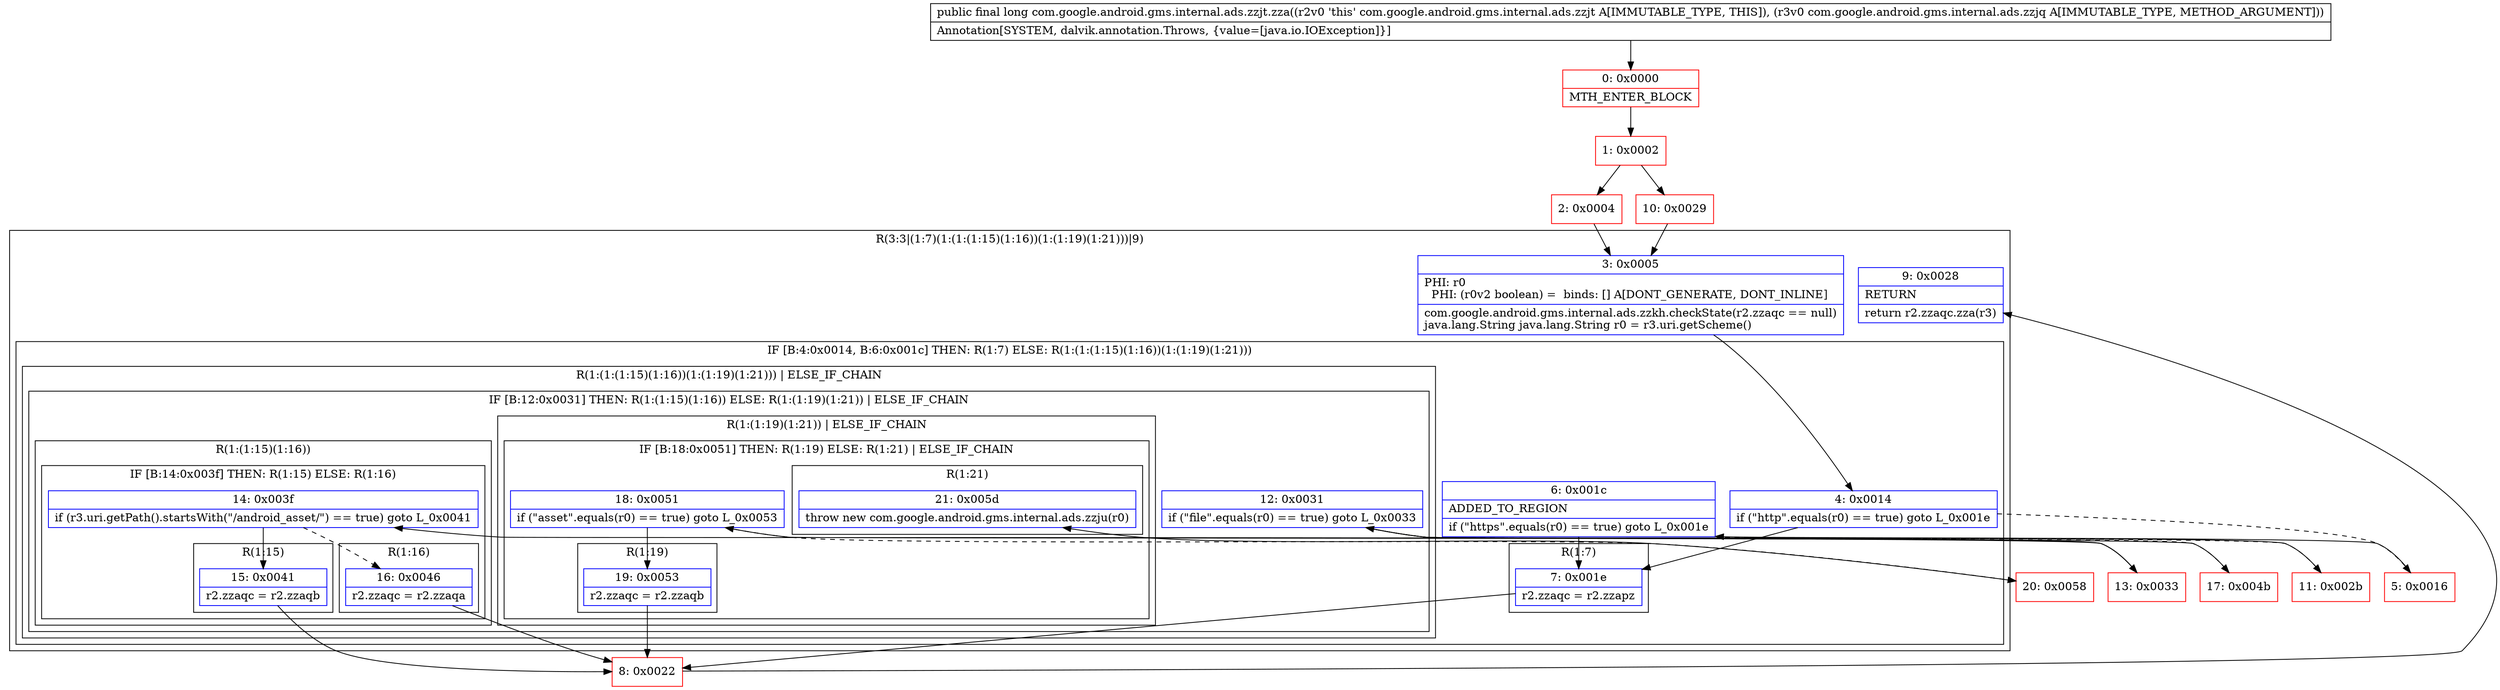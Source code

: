 digraph "CFG forcom.google.android.gms.internal.ads.zzjt.zza(Lcom\/google\/android\/gms\/internal\/ads\/zzjq;)J" {
subgraph cluster_Region_1420515060 {
label = "R(3:3|(1:7)(1:(1:(1:15)(1:16))(1:(1:19)(1:21)))|9)";
node [shape=record,color=blue];
Node_3 [shape=record,label="{3\:\ 0x0005|PHI: r0 \l  PHI: (r0v2 boolean) =  binds: [] A[DONT_GENERATE, DONT_INLINE]\l|com.google.android.gms.internal.ads.zzkh.checkState(r2.zzaqc == null)\ljava.lang.String java.lang.String r0 = r3.uri.getScheme()\l}"];
subgraph cluster_IfRegion_1285580945 {
label = "IF [B:4:0x0014, B:6:0x001c] THEN: R(1:7) ELSE: R(1:(1:(1:15)(1:16))(1:(1:19)(1:21)))";
node [shape=record,color=blue];
Node_4 [shape=record,label="{4\:\ 0x0014|if (\"http\".equals(r0) == true) goto L_0x001e\l}"];
Node_6 [shape=record,label="{6\:\ 0x001c|ADDED_TO_REGION\l|if (\"https\".equals(r0) == true) goto L_0x001e\l}"];
subgraph cluster_Region_1752792514 {
label = "R(1:7)";
node [shape=record,color=blue];
Node_7 [shape=record,label="{7\:\ 0x001e|r2.zzaqc = r2.zzapz\l}"];
}
subgraph cluster_Region_1524220458 {
label = "R(1:(1:(1:15)(1:16))(1:(1:19)(1:21))) | ELSE_IF_CHAIN\l";
node [shape=record,color=blue];
subgraph cluster_IfRegion_1016392758 {
label = "IF [B:12:0x0031] THEN: R(1:(1:15)(1:16)) ELSE: R(1:(1:19)(1:21)) | ELSE_IF_CHAIN\l";
node [shape=record,color=blue];
Node_12 [shape=record,label="{12\:\ 0x0031|if (\"file\".equals(r0) == true) goto L_0x0033\l}"];
subgraph cluster_Region_977006829 {
label = "R(1:(1:15)(1:16))";
node [shape=record,color=blue];
subgraph cluster_IfRegion_750611041 {
label = "IF [B:14:0x003f] THEN: R(1:15) ELSE: R(1:16)";
node [shape=record,color=blue];
Node_14 [shape=record,label="{14\:\ 0x003f|if (r3.uri.getPath().startsWith(\"\/android_asset\/\") == true) goto L_0x0041\l}"];
subgraph cluster_Region_260674905 {
label = "R(1:15)";
node [shape=record,color=blue];
Node_15 [shape=record,label="{15\:\ 0x0041|r2.zzaqc = r2.zzaqb\l}"];
}
subgraph cluster_Region_467000848 {
label = "R(1:16)";
node [shape=record,color=blue];
Node_16 [shape=record,label="{16\:\ 0x0046|r2.zzaqc = r2.zzaqa\l}"];
}
}
}
subgraph cluster_Region_2114779423 {
label = "R(1:(1:19)(1:21)) | ELSE_IF_CHAIN\l";
node [shape=record,color=blue];
subgraph cluster_IfRegion_285216923 {
label = "IF [B:18:0x0051] THEN: R(1:19) ELSE: R(1:21) | ELSE_IF_CHAIN\l";
node [shape=record,color=blue];
Node_18 [shape=record,label="{18\:\ 0x0051|if (\"asset\".equals(r0) == true) goto L_0x0053\l}"];
subgraph cluster_Region_958757597 {
label = "R(1:19)";
node [shape=record,color=blue];
Node_19 [shape=record,label="{19\:\ 0x0053|r2.zzaqc = r2.zzaqb\l}"];
}
subgraph cluster_Region_529725625 {
label = "R(1:21)";
node [shape=record,color=blue];
Node_21 [shape=record,label="{21\:\ 0x005d|throw new com.google.android.gms.internal.ads.zzju(r0)\l}"];
}
}
}
}
}
}
Node_9 [shape=record,label="{9\:\ 0x0028|RETURN\l|return r2.zzaqc.zza(r3)\l}"];
}
Node_0 [shape=record,color=red,label="{0\:\ 0x0000|MTH_ENTER_BLOCK\l}"];
Node_1 [shape=record,color=red,label="{1\:\ 0x0002}"];
Node_2 [shape=record,color=red,label="{2\:\ 0x0004}"];
Node_5 [shape=record,color=red,label="{5\:\ 0x0016}"];
Node_8 [shape=record,color=red,label="{8\:\ 0x0022}"];
Node_10 [shape=record,color=red,label="{10\:\ 0x0029}"];
Node_11 [shape=record,color=red,label="{11\:\ 0x002b}"];
Node_13 [shape=record,color=red,label="{13\:\ 0x0033}"];
Node_17 [shape=record,color=red,label="{17\:\ 0x004b}"];
Node_20 [shape=record,color=red,label="{20\:\ 0x0058}"];
MethodNode[shape=record,label="{public final long com.google.android.gms.internal.ads.zzjt.zza((r2v0 'this' com.google.android.gms.internal.ads.zzjt A[IMMUTABLE_TYPE, THIS]), (r3v0 com.google.android.gms.internal.ads.zzjq A[IMMUTABLE_TYPE, METHOD_ARGUMENT]))  | Annotation[SYSTEM, dalvik.annotation.Throws, \{value=[java.io.IOException]\}]\l}"];
MethodNode -> Node_0;
Node_3 -> Node_4;
Node_4 -> Node_5[style=dashed];
Node_4 -> Node_7;
Node_6 -> Node_7;
Node_6 -> Node_11[style=dashed];
Node_7 -> Node_8;
Node_12 -> Node_13;
Node_12 -> Node_17[style=dashed];
Node_14 -> Node_15;
Node_14 -> Node_16[style=dashed];
Node_15 -> Node_8;
Node_16 -> Node_8;
Node_18 -> Node_19;
Node_18 -> Node_20[style=dashed];
Node_19 -> Node_8;
Node_0 -> Node_1;
Node_1 -> Node_2;
Node_1 -> Node_10;
Node_2 -> Node_3;
Node_5 -> Node_6;
Node_8 -> Node_9;
Node_10 -> Node_3;
Node_11 -> Node_12;
Node_13 -> Node_14;
Node_17 -> Node_18;
Node_20 -> Node_21;
}

